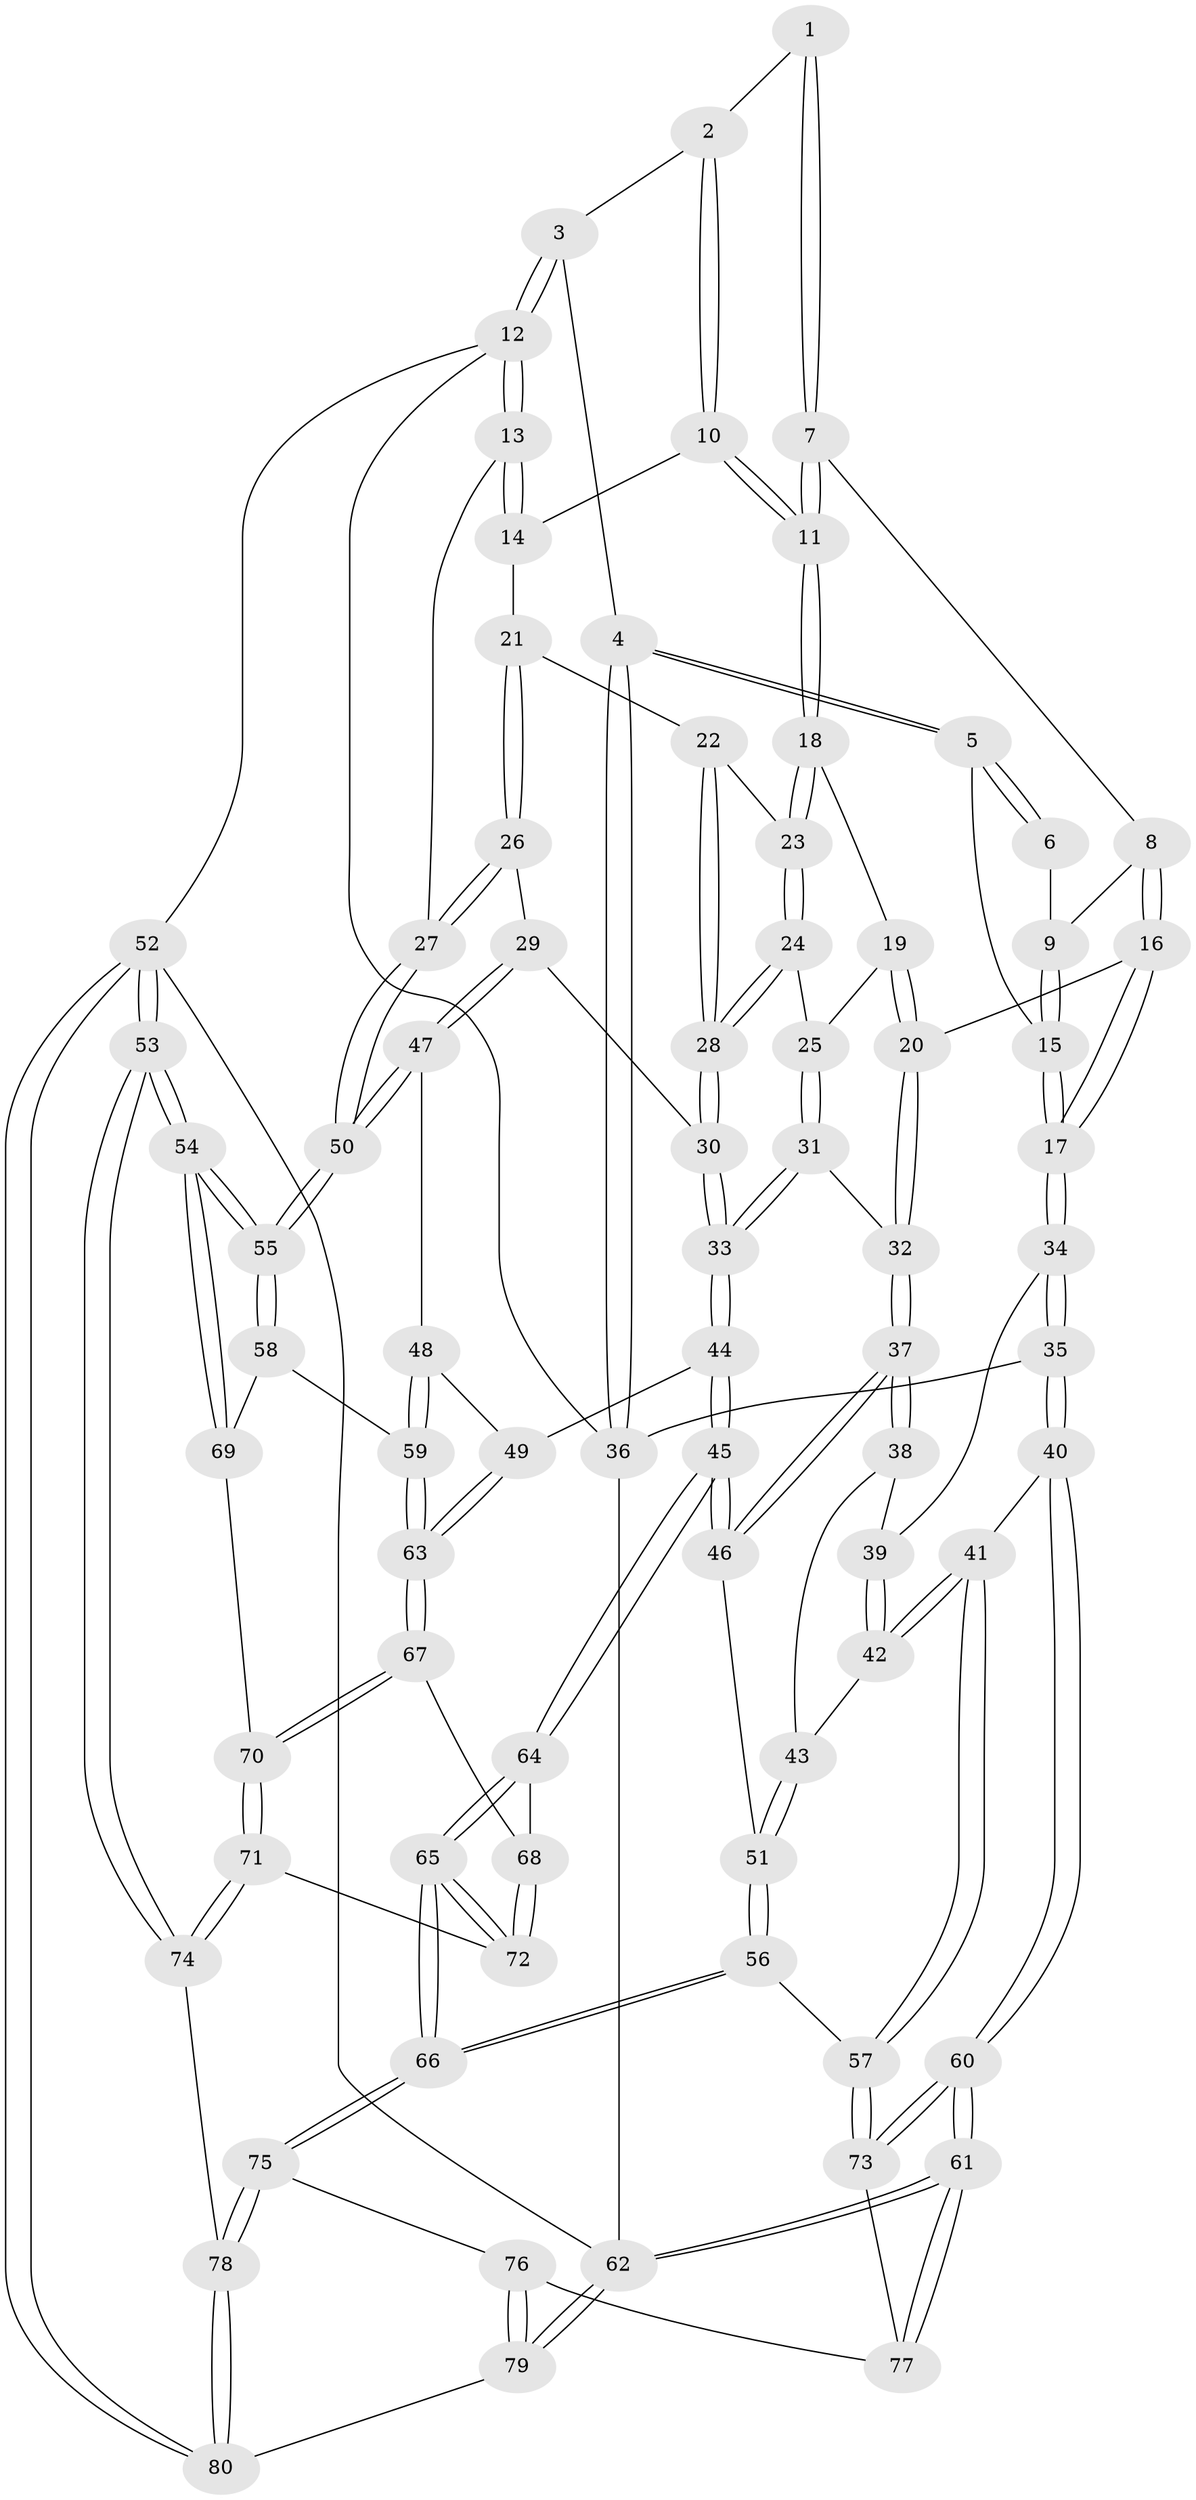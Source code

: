 // coarse degree distribution, {3: 0.1956521739130435, 5: 0.41304347826086957, 6: 0.06521739130434782, 4: 0.32608695652173914}
// Generated by graph-tools (version 1.1) at 2025/24/03/03/25 07:24:35]
// undirected, 80 vertices, 197 edges
graph export_dot {
graph [start="1"]
  node [color=gray90,style=filled];
  1 [pos="+0.3925674367702791+0.047861671864682605"];
  2 [pos="+0.5963958173415697+0"];
  3 [pos="+0.5968257627542942+0"];
  4 [pos="+0+0"];
  5 [pos="+0.1273719615664654+0.058038662654408324"];
  6 [pos="+0.35306665728676156+0.07154413909581656"];
  7 [pos="+0.45605445839289316+0.16102914242135585"];
  8 [pos="+0.44824474886103+0.16425143156446692"];
  9 [pos="+0.3821526297031323+0.14036743846254218"];
  10 [pos="+0.6396397549047509+0.07552399875855706"];
  11 [pos="+0.6075025854080287+0.13380198364380438"];
  12 [pos="+1+0"];
  13 [pos="+1+0"];
  14 [pos="+0.7791503024861309+0.1348208667513351"];
  15 [pos="+0.24083217341363783+0.2629896043939098"];
  16 [pos="+0.34491323490035186+0.3269917715883351"];
  17 [pos="+0.25816315313029004+0.31677148187666887"];
  18 [pos="+0.6059738039625245+0.15105082906241193"];
  19 [pos="+0.566032942200785+0.22406126068931473"];
  20 [pos="+0.4161657836703267+0.36046935187410667"];
  21 [pos="+0.8403571956073704+0.22834981502801377"];
  22 [pos="+0.7000963697034093+0.3122416710986883"];
  23 [pos="+0.6705583639476675+0.2785566637443473"];
  24 [pos="+0.6079469558712012+0.3531935952867967"];
  25 [pos="+0.5866679831734498+0.3585406732317505"];
  26 [pos="+0.9205815519919247+0.2990151353071376"];
  27 [pos="+1+0.2986627057278748"];
  28 [pos="+0.7178804723783226+0.38027802745839623"];
  29 [pos="+0.7797940055935326+0.43750621490669633"];
  30 [pos="+0.7407359125104818+0.4219978236951048"];
  31 [pos="+0.5351965788587774+0.44165537246060027"];
  32 [pos="+0.47032790491000803+0.4343809940886945"];
  33 [pos="+0.5875194101638849+0.4745729467721045"];
  34 [pos="+0.2569651871560632+0.3183958445031658"];
  35 [pos="+0+0.43763315442100226"];
  36 [pos="+0+0"];
  37 [pos="+0.4337284762476701+0.5157422259710632"];
  38 [pos="+0.32466046019390515+0.5094698765039753"];
  39 [pos="+0.25412932814288+0.34036052556919505"];
  40 [pos="+0+0.5724210347481298"];
  41 [pos="+0.10778266397958122+0.6477731220297558"];
  42 [pos="+0.18024089448839306+0.5552721390209951"];
  43 [pos="+0.3025624448449235+0.5377135100314665"];
  44 [pos="+0.6165837297888673+0.6151075255366849"];
  45 [pos="+0.5482826947507138+0.6788897709372089"];
  46 [pos="+0.42934955869879704+0.6023657334021131"];
  47 [pos="+0.7911114574651831+0.4761604709997666"];
  48 [pos="+0.7886270964670179+0.5730543439336928"];
  49 [pos="+0.6264830570073998+0.6155813221179725"];
  50 [pos="+1+0.5241858796552346"];
  51 [pos="+0.36942061182241837+0.6329022779488498"];
  52 [pos="+1+1"];
  53 [pos="+1+1"];
  54 [pos="+1+0.7847648648799701"];
  55 [pos="+1+0.7441635137440124"];
  56 [pos="+0.23711961265076384+0.7643803596331372"];
  57 [pos="+0.19251141150241005+0.7473199323195374"];
  58 [pos="+0.8347356205149801+0.6265172066089109"];
  59 [pos="+0.8248948461477377+0.6188737428321391"];
  60 [pos="+0+0.8452732101491237"];
  61 [pos="+0+1"];
  62 [pos="+0+1"];
  63 [pos="+0.7127632930336952+0.7129488033437331"];
  64 [pos="+0.5469323755091077+0.7223433553602491"];
  65 [pos="+0.4523942656836987+0.9032534961909475"];
  66 [pos="+0.4015232694028272+0.9500728968696669"];
  67 [pos="+0.7125081508750738+0.7647081762486204"];
  68 [pos="+0.6315057133309361+0.7563299755573533"];
  69 [pos="+0.773502543831819+0.7622898765599881"];
  70 [pos="+0.7398029972753742+0.7927569671709271"];
  71 [pos="+0.7519040656293053+0.886861714669608"];
  72 [pos="+0.6634953444746309+0.8777888106867782"];
  73 [pos="+0.08866163335566897+0.875428308387344"];
  74 [pos="+0.7597225618674271+0.8951987559851061"];
  75 [pos="+0.4015083332943003+0.9516227135225558"];
  76 [pos="+0.09681053684386189+0.9747151223097805"];
  77 [pos="+0.08033465711786304+0.9229986517198423"];
  78 [pos="+0.42514536515711654+1"];
  79 [pos="+0.0481620402901439+1"];
  80 [pos="+0.425095170888589+1"];
  1 -- 2;
  1 -- 7;
  1 -- 7;
  2 -- 3;
  2 -- 10;
  2 -- 10;
  3 -- 4;
  3 -- 12;
  3 -- 12;
  4 -- 5;
  4 -- 5;
  4 -- 36;
  4 -- 36;
  5 -- 6;
  5 -- 6;
  5 -- 15;
  6 -- 9;
  7 -- 8;
  7 -- 11;
  7 -- 11;
  8 -- 9;
  8 -- 16;
  8 -- 16;
  9 -- 15;
  9 -- 15;
  10 -- 11;
  10 -- 11;
  10 -- 14;
  11 -- 18;
  11 -- 18;
  12 -- 13;
  12 -- 13;
  12 -- 36;
  12 -- 52;
  13 -- 14;
  13 -- 14;
  13 -- 27;
  14 -- 21;
  15 -- 17;
  15 -- 17;
  16 -- 17;
  16 -- 17;
  16 -- 20;
  17 -- 34;
  17 -- 34;
  18 -- 19;
  18 -- 23;
  18 -- 23;
  19 -- 20;
  19 -- 20;
  19 -- 25;
  20 -- 32;
  20 -- 32;
  21 -- 22;
  21 -- 26;
  21 -- 26;
  22 -- 23;
  22 -- 28;
  22 -- 28;
  23 -- 24;
  23 -- 24;
  24 -- 25;
  24 -- 28;
  24 -- 28;
  25 -- 31;
  25 -- 31;
  26 -- 27;
  26 -- 27;
  26 -- 29;
  27 -- 50;
  27 -- 50;
  28 -- 30;
  28 -- 30;
  29 -- 30;
  29 -- 47;
  29 -- 47;
  30 -- 33;
  30 -- 33;
  31 -- 32;
  31 -- 33;
  31 -- 33;
  32 -- 37;
  32 -- 37;
  33 -- 44;
  33 -- 44;
  34 -- 35;
  34 -- 35;
  34 -- 39;
  35 -- 36;
  35 -- 40;
  35 -- 40;
  36 -- 62;
  37 -- 38;
  37 -- 38;
  37 -- 46;
  37 -- 46;
  38 -- 39;
  38 -- 43;
  39 -- 42;
  39 -- 42;
  40 -- 41;
  40 -- 60;
  40 -- 60;
  41 -- 42;
  41 -- 42;
  41 -- 57;
  41 -- 57;
  42 -- 43;
  43 -- 51;
  43 -- 51;
  44 -- 45;
  44 -- 45;
  44 -- 49;
  45 -- 46;
  45 -- 46;
  45 -- 64;
  45 -- 64;
  46 -- 51;
  47 -- 48;
  47 -- 50;
  47 -- 50;
  48 -- 49;
  48 -- 59;
  48 -- 59;
  49 -- 63;
  49 -- 63;
  50 -- 55;
  50 -- 55;
  51 -- 56;
  51 -- 56;
  52 -- 53;
  52 -- 53;
  52 -- 80;
  52 -- 80;
  52 -- 62;
  53 -- 54;
  53 -- 54;
  53 -- 74;
  53 -- 74;
  54 -- 55;
  54 -- 55;
  54 -- 69;
  54 -- 69;
  55 -- 58;
  55 -- 58;
  56 -- 57;
  56 -- 66;
  56 -- 66;
  57 -- 73;
  57 -- 73;
  58 -- 59;
  58 -- 69;
  59 -- 63;
  59 -- 63;
  60 -- 61;
  60 -- 61;
  60 -- 73;
  60 -- 73;
  61 -- 62;
  61 -- 62;
  61 -- 77;
  61 -- 77;
  62 -- 79;
  62 -- 79;
  63 -- 67;
  63 -- 67;
  64 -- 65;
  64 -- 65;
  64 -- 68;
  65 -- 66;
  65 -- 66;
  65 -- 72;
  65 -- 72;
  66 -- 75;
  66 -- 75;
  67 -- 68;
  67 -- 70;
  67 -- 70;
  68 -- 72;
  68 -- 72;
  69 -- 70;
  70 -- 71;
  70 -- 71;
  71 -- 72;
  71 -- 74;
  71 -- 74;
  73 -- 77;
  74 -- 78;
  75 -- 76;
  75 -- 78;
  75 -- 78;
  76 -- 77;
  76 -- 79;
  76 -- 79;
  78 -- 80;
  78 -- 80;
  79 -- 80;
}

